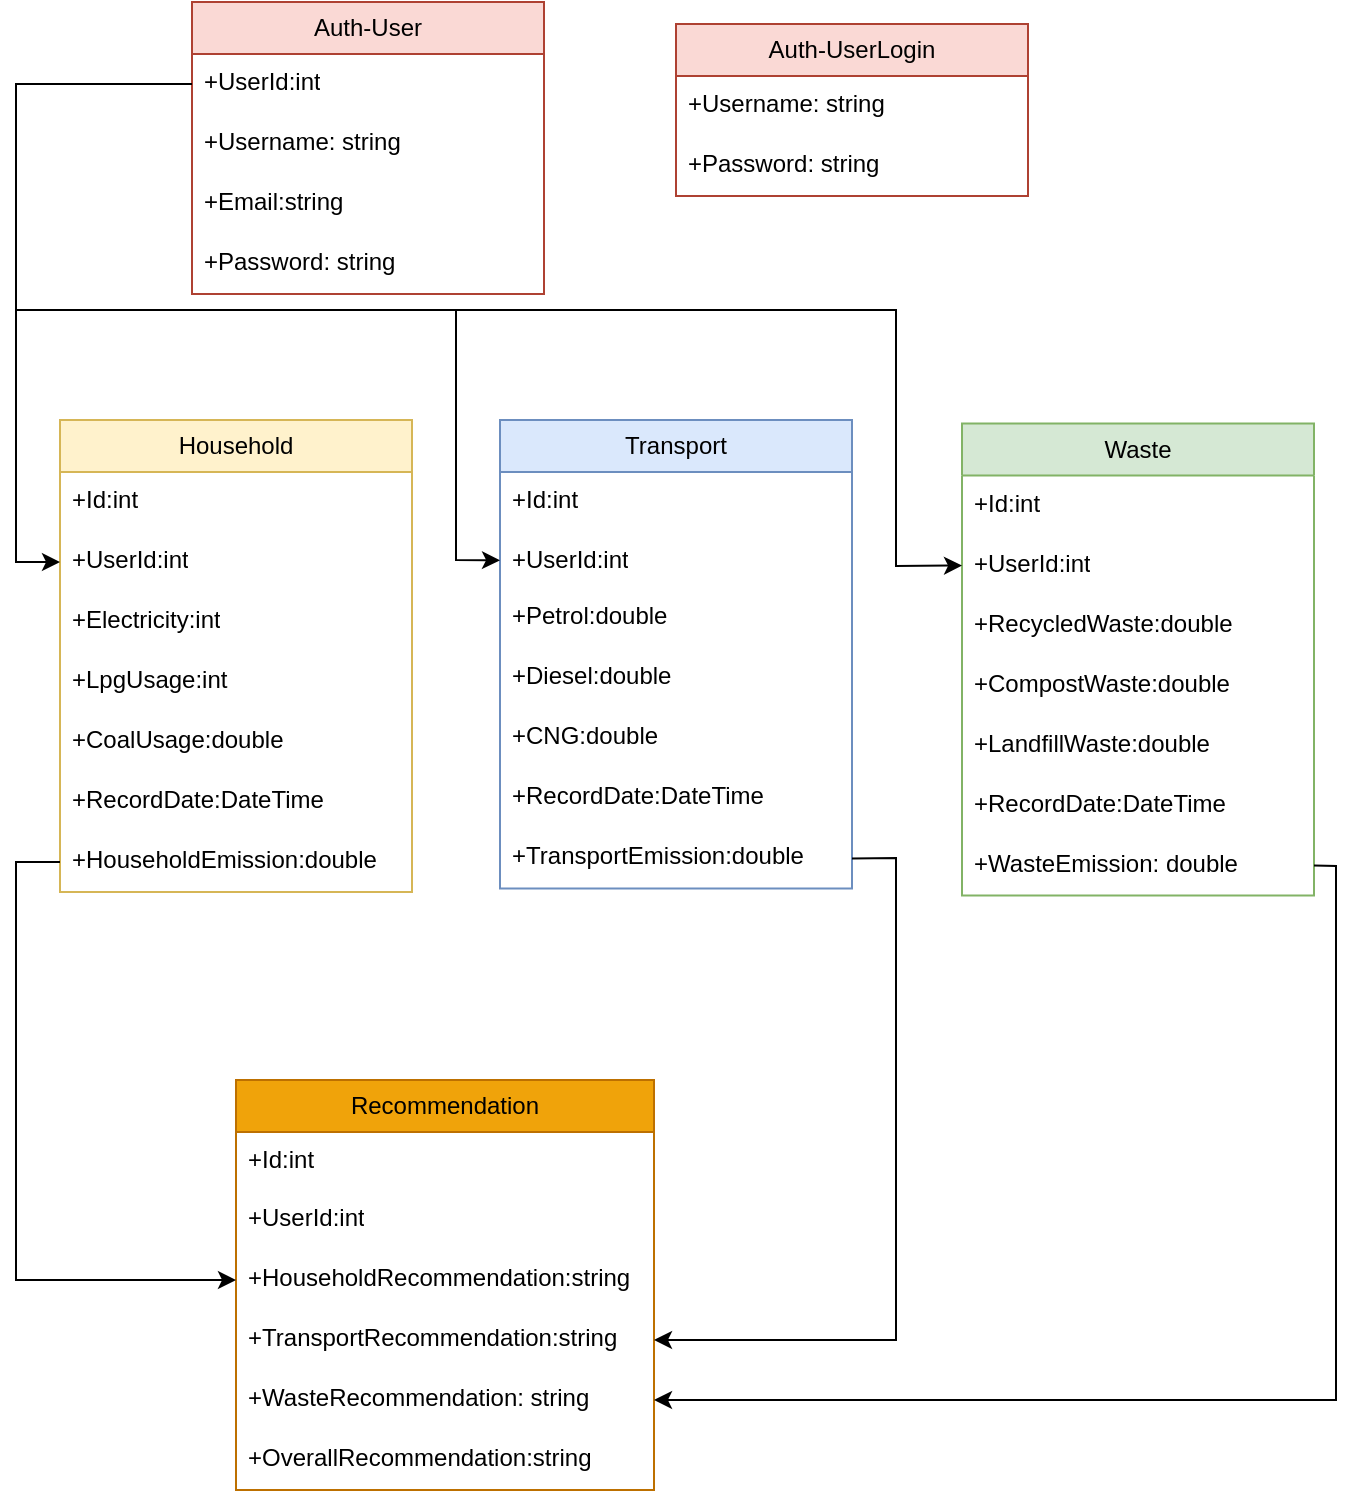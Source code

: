<mxfile version="24.8.3">
  <diagram id="C5RBs43oDa-KdzZeNtuy" name="Page-1">
    <mxGraphModel dx="789" dy="414" grid="1" gridSize="11" guides="1" tooltips="1" connect="1" arrows="1" fold="1" page="1" pageScale="1" pageWidth="827" pageHeight="1169" math="0" shadow="0">
      <root>
        <mxCell id="WIyWlLk6GJQsqaUBKTNV-0" />
        <mxCell id="WIyWlLk6GJQsqaUBKTNV-1" parent="WIyWlLk6GJQsqaUBKTNV-0" />
        <mxCell id="Z5Sn76o5c74U0tyzu3L--1" value="Household" style="swimlane;fontStyle=0;childLayout=stackLayout;horizontal=1;startSize=26;fillColor=#fff2cc;horizontalStack=0;resizeParent=1;resizeParentMax=0;resizeLast=0;collapsible=1;marginBottom=0;whiteSpace=wrap;html=1;strokeColor=#d6b656;" parent="WIyWlLk6GJQsqaUBKTNV-1" vertex="1">
          <mxGeometry x="66" y="451" width="176" height="236" as="geometry" />
        </mxCell>
        <mxCell id="mCVPzGIWKrriwTPpZ17x-21" value="+Id:int" style="text;strokeColor=none;fillColor=none;align=left;verticalAlign=top;spacingLeft=4;spacingRight=4;overflow=hidden;rotatable=0;points=[[0,0.5],[1,0.5]];portConstraint=eastwest;whiteSpace=wrap;html=1;" vertex="1" parent="Z5Sn76o5c74U0tyzu3L--1">
          <mxGeometry y="26" width="176" height="30" as="geometry" />
        </mxCell>
        <mxCell id="mCVPzGIWKrriwTPpZ17x-22" value="+UserId:int" style="text;strokeColor=none;fillColor=none;align=left;verticalAlign=top;spacingLeft=4;spacingRight=4;overflow=hidden;rotatable=0;points=[[0,0.5],[1,0.5]];portConstraint=eastwest;whiteSpace=wrap;html=1;" vertex="1" parent="Z5Sn76o5c74U0tyzu3L--1">
          <mxGeometry y="56" width="176" height="30" as="geometry" />
        </mxCell>
        <mxCell id="Z5Sn76o5c74U0tyzu3L--2" value="+Electricity:int" style="text;strokeColor=none;fillColor=none;align=left;verticalAlign=top;spacingLeft=4;spacingRight=4;overflow=hidden;rotatable=0;points=[[0,0.5],[1,0.5]];portConstraint=eastwest;whiteSpace=wrap;html=1;" parent="Z5Sn76o5c74U0tyzu3L--1" vertex="1">
          <mxGeometry y="86" width="176" height="30" as="geometry" />
        </mxCell>
        <mxCell id="Z5Sn76o5c74U0tyzu3L--3" value="+LpgUsage:int" style="text;strokeColor=none;fillColor=none;align=left;verticalAlign=top;spacingLeft=4;spacingRight=4;overflow=hidden;rotatable=0;points=[[0,0.5],[1,0.5]];portConstraint=eastwest;whiteSpace=wrap;html=1;" parent="Z5Sn76o5c74U0tyzu3L--1" vertex="1">
          <mxGeometry y="116" width="176" height="30" as="geometry" />
        </mxCell>
        <mxCell id="Z5Sn76o5c74U0tyzu3L--4" value="+CoalUsage:double&lt;div&gt;&lt;br&gt;&lt;/div&gt;" style="text;strokeColor=none;fillColor=none;align=left;verticalAlign=top;spacingLeft=4;spacingRight=4;overflow=hidden;rotatable=0;points=[[0,0.5],[1,0.5]];portConstraint=eastwest;whiteSpace=wrap;html=1;" parent="Z5Sn76o5c74U0tyzu3L--1" vertex="1">
          <mxGeometry y="146" width="176" height="30" as="geometry" />
        </mxCell>
        <mxCell id="mCVPzGIWKrriwTPpZ17x-6" value="+RecordDate:DateTime" style="text;strokeColor=none;fillColor=none;align=left;verticalAlign=top;spacingLeft=4;spacingRight=4;overflow=hidden;rotatable=0;points=[[0,0.5],[1,0.5]];portConstraint=eastwest;whiteSpace=wrap;html=1;" vertex="1" parent="Z5Sn76o5c74U0tyzu3L--1">
          <mxGeometry y="176" width="176" height="30" as="geometry" />
        </mxCell>
        <mxCell id="mCVPzGIWKrriwTPpZ17x-29" value="+HouseholdEmission:double" style="text;strokeColor=none;fillColor=none;align=left;verticalAlign=top;spacingLeft=4;spacingRight=4;overflow=hidden;rotatable=0;points=[[0,0.5],[1,0.5]];portConstraint=eastwest;whiteSpace=wrap;html=1;" vertex="1" parent="Z5Sn76o5c74U0tyzu3L--1">
          <mxGeometry y="206" width="176" height="30" as="geometry" />
        </mxCell>
        <mxCell id="Z5Sn76o5c74U0tyzu3L--6" value="Transport" style="swimlane;fontStyle=0;childLayout=stackLayout;horizontal=1;startSize=26;fillColor=#dae8fc;horizontalStack=0;resizeParent=1;resizeParentMax=0;resizeLast=0;collapsible=1;marginBottom=0;whiteSpace=wrap;html=1;strokeColor=#6c8ebf;" parent="WIyWlLk6GJQsqaUBKTNV-1" vertex="1">
          <mxGeometry x="286" y="451" width="176" height="234.24" as="geometry" />
        </mxCell>
        <mxCell id="mCVPzGIWKrriwTPpZ17x-25" value="+Id:int" style="text;strokeColor=none;fillColor=none;align=left;verticalAlign=top;spacingLeft=4;spacingRight=4;overflow=hidden;rotatable=1;points=[[0,0.5],[1,0.5]];portConstraint=eastwest;whiteSpace=wrap;html=1;aspect=fixed;movable=1;resizable=1;deletable=1;editable=1;locked=0;connectable=1;" vertex="1" parent="Z5Sn76o5c74U0tyzu3L--6">
          <mxGeometry y="26" width="176" height="30" as="geometry" />
        </mxCell>
        <mxCell id="mCVPzGIWKrriwTPpZ17x-23" value="+UserId:int" style="text;strokeColor=none;fillColor=none;align=left;verticalAlign=top;spacingLeft=4;spacingRight=4;overflow=hidden;rotatable=1;points=[[0,0.5],[1,0.5]];portConstraint=eastwest;whiteSpace=wrap;html=1;aspect=fixed;movable=1;resizable=1;deletable=1;editable=1;locked=0;connectable=1;" vertex="1" parent="Z5Sn76o5c74U0tyzu3L--6">
          <mxGeometry y="56" width="176" height="28.24" as="geometry" />
        </mxCell>
        <mxCell id="Z5Sn76o5c74U0tyzu3L--7" value="+Petrol:double" style="text;strokeColor=none;fillColor=none;align=left;verticalAlign=top;spacingLeft=4;spacingRight=4;overflow=hidden;rotatable=1;points=[[0,0.5],[1,0.5]];portConstraint=eastwest;whiteSpace=wrap;html=1;aspect=fixed;movable=1;resizable=1;deletable=1;editable=1;locked=0;connectable=1;" parent="Z5Sn76o5c74U0tyzu3L--6" vertex="1">
          <mxGeometry y="84.24" width="176" height="30" as="geometry" />
        </mxCell>
        <mxCell id="mCVPzGIWKrriwTPpZ17x-7" value="+Diesel:double" style="text;strokeColor=none;fillColor=none;align=left;verticalAlign=top;spacingLeft=4;spacingRight=4;overflow=hidden;rotatable=1;points=[[0,0.5],[1,0.5]];portConstraint=eastwest;whiteSpace=wrap;html=1;aspect=fixed;movable=1;resizable=1;deletable=1;editable=1;locked=0;connectable=1;" vertex="1" parent="Z5Sn76o5c74U0tyzu3L--6">
          <mxGeometry y="114.24" width="176" height="30" as="geometry" />
        </mxCell>
        <mxCell id="mCVPzGIWKrriwTPpZ17x-8" value="+CNG:double" style="text;strokeColor=none;fillColor=none;align=left;verticalAlign=top;spacingLeft=4;spacingRight=4;overflow=hidden;rotatable=1;points=[[0,0.5],[1,0.5]];portConstraint=eastwest;whiteSpace=wrap;html=1;aspect=fixed;movable=1;resizable=1;deletable=1;editable=1;locked=0;connectable=1;" vertex="1" parent="Z5Sn76o5c74U0tyzu3L--6">
          <mxGeometry y="144.24" width="176" height="30" as="geometry" />
        </mxCell>
        <mxCell id="mCVPzGIWKrriwTPpZ17x-9" value="+RecordDate:DateTime" style="text;strokeColor=none;fillColor=none;align=left;verticalAlign=top;spacingLeft=4;spacingRight=4;overflow=hidden;rotatable=1;points=[[0,0.5],[1,0.5]];portConstraint=eastwest;whiteSpace=wrap;html=1;aspect=fixed;movable=1;resizable=1;deletable=1;editable=1;locked=0;connectable=1;" vertex="1" parent="Z5Sn76o5c74U0tyzu3L--6">
          <mxGeometry y="174.24" width="176" height="30" as="geometry" />
        </mxCell>
        <mxCell id="mCVPzGIWKrriwTPpZ17x-27" value="+TransportEmission:double" style="text;strokeColor=none;fillColor=none;align=left;verticalAlign=top;spacingLeft=4;spacingRight=4;overflow=hidden;rotatable=1;points=[[0,0.5],[1,0.5]];portConstraint=eastwest;whiteSpace=wrap;html=1;aspect=fixed;movable=1;resizable=1;deletable=1;editable=1;locked=0;connectable=1;" vertex="1" parent="Z5Sn76o5c74U0tyzu3L--6">
          <mxGeometry y="204.24" width="176" height="30" as="geometry" />
        </mxCell>
        <mxCell id="Z5Sn76o5c74U0tyzu3L--10" value="Waste" style="swimlane;fontStyle=0;childLayout=stackLayout;horizontal=1;startSize=26;fillColor=#d5e8d4;horizontalStack=0;resizeParent=1;resizeParentMax=0;resizeLast=0;collapsible=1;marginBottom=0;whiteSpace=wrap;html=1;strokeColor=#82b366;" parent="WIyWlLk6GJQsqaUBKTNV-1" vertex="1">
          <mxGeometry x="517" y="452.76" width="176" height="236" as="geometry" />
        </mxCell>
        <mxCell id="mCVPzGIWKrriwTPpZ17x-26" value="+Id:int" style="text;strokeColor=none;fillColor=none;align=left;verticalAlign=top;spacingLeft=4;spacingRight=4;overflow=hidden;rotatable=0;points=[[0,0.5],[1,0.5]];portConstraint=eastwest;whiteSpace=wrap;html=1;" vertex="1" parent="Z5Sn76o5c74U0tyzu3L--10">
          <mxGeometry y="26" width="176" height="30" as="geometry" />
        </mxCell>
        <mxCell id="mCVPzGIWKrriwTPpZ17x-24" value="+UserId:int" style="text;strokeColor=none;fillColor=none;align=left;verticalAlign=top;spacingLeft=4;spacingRight=4;overflow=hidden;rotatable=0;points=[[0,0.5],[1,0.5]];portConstraint=eastwest;whiteSpace=wrap;html=1;" vertex="1" parent="Z5Sn76o5c74U0tyzu3L--10">
          <mxGeometry y="56" width="176" height="30" as="geometry" />
        </mxCell>
        <mxCell id="Z5Sn76o5c74U0tyzu3L--11" value="+RecycledWaste:double" style="text;strokeColor=none;fillColor=none;align=left;verticalAlign=top;spacingLeft=4;spacingRight=4;overflow=hidden;rotatable=0;points=[[0,0.5],[1,0.5]];portConstraint=eastwest;whiteSpace=wrap;html=1;" parent="Z5Sn76o5c74U0tyzu3L--10" vertex="1">
          <mxGeometry y="86" width="176" height="30" as="geometry" />
        </mxCell>
        <mxCell id="Z5Sn76o5c74U0tyzu3L--12" value="+CompostWaste:double" style="text;strokeColor=none;fillColor=none;align=left;verticalAlign=top;spacingLeft=4;spacingRight=4;overflow=hidden;rotatable=0;points=[[0,0.5],[1,0.5]];portConstraint=eastwest;whiteSpace=wrap;html=1;" parent="Z5Sn76o5c74U0tyzu3L--10" vertex="1">
          <mxGeometry y="116" width="176" height="30" as="geometry" />
        </mxCell>
        <mxCell id="Z5Sn76o5c74U0tyzu3L--13" value="+LandfillWaste:double" style="text;strokeColor=none;fillColor=none;align=left;verticalAlign=top;spacingLeft=4;spacingRight=4;overflow=hidden;rotatable=0;points=[[0,0.5],[1,0.5]];portConstraint=eastwest;whiteSpace=wrap;html=1;" parent="Z5Sn76o5c74U0tyzu3L--10" vertex="1">
          <mxGeometry y="146" width="176" height="30" as="geometry" />
        </mxCell>
        <mxCell id="mCVPzGIWKrriwTPpZ17x-20" value="+RecordDate:DateTime" style="text;strokeColor=none;fillColor=none;align=left;verticalAlign=top;spacingLeft=4;spacingRight=4;overflow=hidden;rotatable=0;points=[[0,0.5],[1,0.5]];portConstraint=eastwest;whiteSpace=wrap;html=1;" vertex="1" parent="Z5Sn76o5c74U0tyzu3L--10">
          <mxGeometry y="176" width="176" height="30" as="geometry" />
        </mxCell>
        <mxCell id="mCVPzGIWKrriwTPpZ17x-19" value="+Waste&lt;span class=&quot;hljs-attr&quot;&gt;Emission:&lt;/span&gt; &lt;span class=&quot;hljs-string&quot;&gt;double&lt;/span&gt;" style="text;strokeColor=none;fillColor=none;align=left;verticalAlign=top;spacingLeft=4;spacingRight=4;overflow=hidden;rotatable=0;points=[[0,0.5],[1,0.5]];portConstraint=eastwest;whiteSpace=wrap;html=1;" vertex="1" parent="Z5Sn76o5c74U0tyzu3L--10">
          <mxGeometry y="206" width="176" height="30" as="geometry" />
        </mxCell>
        <mxCell id="mCVPzGIWKrriwTPpZ17x-30" value="Recommendation" style="swimlane;fontStyle=0;childLayout=stackLayout;horizontal=1;startSize=26;fillColor=#f0a30a;horizontalStack=0;resizeParent=1;resizeParentMax=0;resizeLast=0;collapsible=1;marginBottom=0;whiteSpace=wrap;html=1;fontColor=#000000;strokeColor=#BD7000;" vertex="1" parent="WIyWlLk6GJQsqaUBKTNV-1">
          <mxGeometry x="154" y="781" width="209" height="205" as="geometry" />
        </mxCell>
        <mxCell id="mCVPzGIWKrriwTPpZ17x-31" value="+Id:int" style="text;strokeColor=none;fillColor=none;align=left;verticalAlign=top;spacingLeft=4;spacingRight=4;overflow=hidden;rotatable=0;points=[[0,0.5],[1,0.5]];portConstraint=eastwest;whiteSpace=wrap;html=1;" vertex="1" parent="mCVPzGIWKrriwTPpZ17x-30">
          <mxGeometry y="26" width="209" height="29" as="geometry" />
        </mxCell>
        <mxCell id="mCVPzGIWKrriwTPpZ17x-32" value="+UserId:int" style="text;strokeColor=none;fillColor=none;align=left;verticalAlign=top;spacingLeft=4;spacingRight=4;overflow=hidden;rotatable=0;points=[[0,0.5],[1,0.5]];portConstraint=eastwest;whiteSpace=wrap;html=1;" vertex="1" parent="mCVPzGIWKrriwTPpZ17x-30">
          <mxGeometry y="55" width="209" height="30" as="geometry" />
        </mxCell>
        <mxCell id="mCVPzGIWKrriwTPpZ17x-33" value="+HouseholdRecommendation:string" style="text;strokeColor=none;fillColor=none;align=left;verticalAlign=top;spacingLeft=4;spacingRight=4;overflow=hidden;rotatable=0;points=[[0,0.5],[1,0.5]];portConstraint=eastwest;whiteSpace=wrap;html=1;" vertex="1" parent="mCVPzGIWKrriwTPpZ17x-30">
          <mxGeometry y="85" width="209" height="30" as="geometry" />
        </mxCell>
        <mxCell id="mCVPzGIWKrriwTPpZ17x-34" value="+TransportRecommendation:string" style="text;strokeColor=none;fillColor=none;align=left;verticalAlign=top;spacingLeft=4;spacingRight=4;overflow=hidden;rotatable=0;points=[[0,0.5],[1,0.5]];portConstraint=eastwest;whiteSpace=wrap;html=1;" vertex="1" parent="mCVPzGIWKrriwTPpZ17x-30">
          <mxGeometry y="115" width="209" height="30" as="geometry" />
        </mxCell>
        <mxCell id="mCVPzGIWKrriwTPpZ17x-35" value="&lt;div&gt;+Waste&lt;span class=&quot;hljs-attr&quot;&gt;Recommendation:&lt;/span&gt;&amp;nbsp;string&lt;/div&gt;" style="text;strokeColor=none;fillColor=none;align=left;verticalAlign=top;spacingLeft=4;spacingRight=4;overflow=hidden;rotatable=0;points=[[0,0.5],[1,0.5]];portConstraint=eastwest;whiteSpace=wrap;html=1;" vertex="1" parent="mCVPzGIWKrriwTPpZ17x-30">
          <mxGeometry y="145" width="209" height="30" as="geometry" />
        </mxCell>
        <mxCell id="mCVPzGIWKrriwTPpZ17x-37" value="+OverallRecommendation:string" style="text;strokeColor=none;fillColor=none;align=left;verticalAlign=top;spacingLeft=4;spacingRight=4;overflow=hidden;rotatable=0;points=[[0,0.5],[1,0.5]];portConstraint=eastwest;whiteSpace=wrap;html=1;" vertex="1" parent="mCVPzGIWKrriwTPpZ17x-30">
          <mxGeometry y="175" width="209" height="30" as="geometry" />
        </mxCell>
        <mxCell id="mCVPzGIWKrriwTPpZ17x-38" value="Auth-User" style="swimlane;fontStyle=0;childLayout=stackLayout;horizontal=1;startSize=26;fillColor=#fad9d5;horizontalStack=0;resizeParent=1;resizeParentMax=0;resizeLast=0;collapsible=1;marginBottom=0;whiteSpace=wrap;html=1;strokeColor=#ae4132;" vertex="1" parent="WIyWlLk6GJQsqaUBKTNV-1">
          <mxGeometry x="132" y="242" width="176" height="146" as="geometry" />
        </mxCell>
        <mxCell id="mCVPzGIWKrriwTPpZ17x-40" value="+UserId:int" style="text;strokeColor=none;fillColor=none;align=left;verticalAlign=top;spacingLeft=4;spacingRight=4;overflow=hidden;rotatable=0;points=[[0,0.5],[1,0.5]];portConstraint=eastwest;whiteSpace=wrap;html=1;" vertex="1" parent="mCVPzGIWKrriwTPpZ17x-38">
          <mxGeometry y="26" width="176" height="30" as="geometry" />
        </mxCell>
        <mxCell id="mCVPzGIWKrriwTPpZ17x-41" value="+Username: string" style="text;strokeColor=none;fillColor=none;align=left;verticalAlign=top;spacingLeft=4;spacingRight=4;overflow=hidden;rotatable=0;points=[[0,0.5],[1,0.5]];portConstraint=eastwest;whiteSpace=wrap;html=1;" vertex="1" parent="mCVPzGIWKrriwTPpZ17x-38">
          <mxGeometry y="56" width="176" height="30" as="geometry" />
        </mxCell>
        <mxCell id="mCVPzGIWKrriwTPpZ17x-42" value="+Email:string" style="text;strokeColor=none;fillColor=none;align=left;verticalAlign=top;spacingLeft=4;spacingRight=4;overflow=hidden;rotatable=0;points=[[0,0.5],[1,0.5]];portConstraint=eastwest;whiteSpace=wrap;html=1;" vertex="1" parent="mCVPzGIWKrriwTPpZ17x-38">
          <mxGeometry y="86" width="176" height="30" as="geometry" />
        </mxCell>
        <mxCell id="mCVPzGIWKrriwTPpZ17x-43" value="&lt;div&gt;+Password: string&lt;/div&gt;" style="text;strokeColor=none;fillColor=none;align=left;verticalAlign=top;spacingLeft=4;spacingRight=4;overflow=hidden;rotatable=0;points=[[0,0.5],[1,0.5]];portConstraint=eastwest;whiteSpace=wrap;html=1;" vertex="1" parent="mCVPzGIWKrriwTPpZ17x-38">
          <mxGeometry y="116" width="176" height="30" as="geometry" />
        </mxCell>
        <mxCell id="mCVPzGIWKrriwTPpZ17x-46" value="Auth-UserLogin" style="swimlane;fontStyle=0;childLayout=stackLayout;horizontal=1;startSize=26;fillColor=#fad9d5;horizontalStack=0;resizeParent=1;resizeParentMax=0;resizeLast=0;collapsible=1;marginBottom=0;whiteSpace=wrap;html=1;strokeColor=#ae4132;" vertex="1" parent="WIyWlLk6GJQsqaUBKTNV-1">
          <mxGeometry x="374" y="253" width="176" height="86" as="geometry" />
        </mxCell>
        <mxCell id="mCVPzGIWKrriwTPpZ17x-48" value="+Username: string" style="text;strokeColor=none;fillColor=none;align=left;verticalAlign=top;spacingLeft=4;spacingRight=4;overflow=hidden;rotatable=0;points=[[0,0.5],[1,0.5]];portConstraint=eastwest;whiteSpace=wrap;html=1;" vertex="1" parent="mCVPzGIWKrriwTPpZ17x-46">
          <mxGeometry y="26" width="176" height="30" as="geometry" />
        </mxCell>
        <mxCell id="mCVPzGIWKrriwTPpZ17x-53" value="+Password: string" style="text;strokeColor=none;fillColor=none;align=left;verticalAlign=top;spacingLeft=4;spacingRight=4;overflow=hidden;rotatable=0;points=[[0,0.5],[1,0.5]];portConstraint=eastwest;whiteSpace=wrap;html=1;" vertex="1" parent="mCVPzGIWKrriwTPpZ17x-46">
          <mxGeometry y="56" width="176" height="30" as="geometry" />
        </mxCell>
        <mxCell id="mCVPzGIWKrriwTPpZ17x-56" value="" style="endArrow=classic;html=1;rounded=0;exitX=0;exitY=0.5;exitDx=0;exitDy=0;entryX=0;entryY=0.5;entryDx=0;entryDy=0;" edge="1" parent="WIyWlLk6GJQsqaUBKTNV-1" source="mCVPzGIWKrriwTPpZ17x-29" target="mCVPzGIWKrriwTPpZ17x-33">
          <mxGeometry width="50" height="50" relative="1" as="geometry">
            <mxPoint x="374" y="468" as="sourcePoint" />
            <mxPoint x="264" y="671" as="targetPoint" />
            <Array as="points">
              <mxPoint x="44" y="672" />
              <mxPoint x="44" y="881" />
            </Array>
          </mxGeometry>
        </mxCell>
        <mxCell id="mCVPzGIWKrriwTPpZ17x-57" value="" style="endArrow=classic;html=1;rounded=0;exitX=1;exitY=0.5;exitDx=0;exitDy=0;entryX=1;entryY=0.5;entryDx=0;entryDy=0;" edge="1" parent="WIyWlLk6GJQsqaUBKTNV-1" source="mCVPzGIWKrriwTPpZ17x-27" target="mCVPzGIWKrriwTPpZ17x-34">
          <mxGeometry width="50" height="50" relative="1" as="geometry">
            <mxPoint x="506" y="395" as="sourcePoint" />
            <mxPoint x="496" y="715" as="targetPoint" />
            <Array as="points">
              <mxPoint x="484" y="670" />
              <mxPoint x="484" y="911" />
            </Array>
          </mxGeometry>
        </mxCell>
        <mxCell id="mCVPzGIWKrriwTPpZ17x-58" value="" style="endArrow=classic;html=1;rounded=0;entryX=1;entryY=0.5;entryDx=0;entryDy=0;exitX=1;exitY=0.5;exitDx=0;exitDy=0;" edge="1" parent="WIyWlLk6GJQsqaUBKTNV-1" source="mCVPzGIWKrriwTPpZ17x-19" target="mCVPzGIWKrriwTPpZ17x-35">
          <mxGeometry width="50" height="50" relative="1" as="geometry">
            <mxPoint x="737" y="396" as="sourcePoint" />
            <mxPoint x="550" y="748" as="targetPoint" />
            <Array as="points">
              <mxPoint x="704" y="674" />
              <mxPoint x="704" y="941" />
            </Array>
          </mxGeometry>
        </mxCell>
        <mxCell id="mCVPzGIWKrriwTPpZ17x-66" value="" style="endArrow=classic;html=1;rounded=0;exitX=0;exitY=0.5;exitDx=0;exitDy=0;entryX=0;entryY=0.5;entryDx=0;entryDy=0;" edge="1" parent="WIyWlLk6GJQsqaUBKTNV-1" source="mCVPzGIWKrriwTPpZ17x-40" target="mCVPzGIWKrriwTPpZ17x-22">
          <mxGeometry width="50" height="50" relative="1" as="geometry">
            <mxPoint x="55" y="380" as="sourcePoint" />
            <mxPoint x="11" y="495" as="targetPoint" />
            <Array as="points">
              <mxPoint x="44" y="283" />
              <mxPoint x="44" y="522" />
            </Array>
          </mxGeometry>
        </mxCell>
        <mxCell id="mCVPzGIWKrriwTPpZ17x-68" value="" style="endArrow=classic;html=1;rounded=0;entryX=0;entryY=0.5;entryDx=0;entryDy=0;" edge="1" parent="WIyWlLk6GJQsqaUBKTNV-1" target="mCVPzGIWKrriwTPpZ17x-23">
          <mxGeometry width="50" height="50" relative="1" as="geometry">
            <mxPoint x="44" y="396" as="sourcePoint" />
            <mxPoint x="94" y="352" as="targetPoint" />
            <Array as="points">
              <mxPoint x="55" y="396" />
              <mxPoint x="264" y="396" />
              <mxPoint x="264" y="521" />
            </Array>
          </mxGeometry>
        </mxCell>
        <mxCell id="mCVPzGIWKrriwTPpZ17x-69" value="" style="endArrow=classic;html=1;rounded=0;entryX=0;entryY=0.5;entryDx=0;entryDy=0;" edge="1" parent="WIyWlLk6GJQsqaUBKTNV-1" target="mCVPzGIWKrriwTPpZ17x-24">
          <mxGeometry width="50" height="50" relative="1" as="geometry">
            <mxPoint x="253" y="396" as="sourcePoint" />
            <mxPoint x="325" y="374" as="targetPoint" />
            <Array as="points">
              <mxPoint x="484" y="396" />
              <mxPoint x="484" y="524" />
            </Array>
          </mxGeometry>
        </mxCell>
      </root>
    </mxGraphModel>
  </diagram>
</mxfile>

